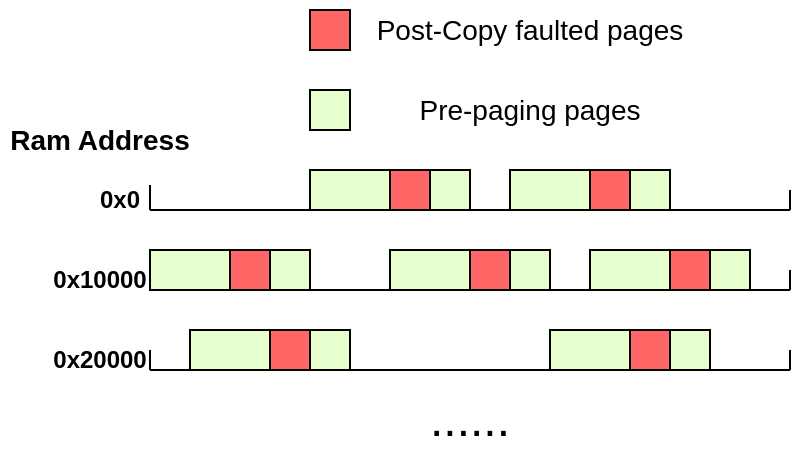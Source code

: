 <mxfile version="19.0.2" type="github">
  <diagram id="0CN0fd5b-UOvor85mZZn" name="Page-1">
    <mxGraphModel dx="1038" dy="579" grid="1" gridSize="10" guides="1" tooltips="1" connect="1" arrows="1" fold="1" page="1" pageScale="1" pageWidth="827" pageHeight="1169" math="0" shadow="0">
      <root>
        <mxCell id="0" />
        <mxCell id="1" parent="0" />
        <mxCell id="6UxJfRHdfDepHarjgbej-1" value="" style="endArrow=none;html=1;rounded=0;" edge="1" parent="1">
          <mxGeometry width="50" height="50" relative="1" as="geometry">
            <mxPoint x="240" y="120" as="sourcePoint" />
            <mxPoint x="560" y="120" as="targetPoint" />
          </mxGeometry>
        </mxCell>
        <mxCell id="6UxJfRHdfDepHarjgbej-2" value="" style="whiteSpace=wrap;html=1;aspect=fixed;fillColor=#FF6666;" vertex="1" parent="1">
          <mxGeometry x="360" y="100" width="20" height="20" as="geometry" />
        </mxCell>
        <mxCell id="6UxJfRHdfDepHarjgbej-3" value="" style="whiteSpace=wrap;html=1;aspect=fixed;fillColor=#FF6666;" vertex="1" parent="1">
          <mxGeometry x="460" y="100" width="20" height="20" as="geometry" />
        </mxCell>
        <mxCell id="6UxJfRHdfDepHarjgbej-4" value="" style="whiteSpace=wrap;html=1;aspect=fixed;fillColor=#FF6666;" vertex="1" parent="1">
          <mxGeometry x="280" y="140" width="20" height="20" as="geometry" />
        </mxCell>
        <mxCell id="6UxJfRHdfDepHarjgbej-5" value="" style="endArrow=none;html=1;rounded=0;" edge="1" parent="1">
          <mxGeometry width="50" height="50" relative="1" as="geometry">
            <mxPoint x="240" y="160" as="sourcePoint" />
            <mxPoint x="560" y="160" as="targetPoint" />
          </mxGeometry>
        </mxCell>
        <mxCell id="6UxJfRHdfDepHarjgbej-8" value="" style="whiteSpace=wrap;html=1;aspect=fixed;fillColor=#FF6666;" vertex="1" parent="1">
          <mxGeometry x="400" y="140" width="20" height="20" as="geometry" />
        </mxCell>
        <mxCell id="6UxJfRHdfDepHarjgbej-9" value="" style="whiteSpace=wrap;html=1;aspect=fixed;fillColor=#FF6666;" vertex="1" parent="1">
          <mxGeometry x="500" y="140" width="20" height="20" as="geometry" />
        </mxCell>
        <mxCell id="6UxJfRHdfDepHarjgbej-10" value="" style="endArrow=none;html=1;rounded=0;" edge="1" parent="1">
          <mxGeometry width="50" height="50" relative="1" as="geometry">
            <mxPoint x="240" y="200" as="sourcePoint" />
            <mxPoint x="560" y="200" as="targetPoint" />
          </mxGeometry>
        </mxCell>
        <mxCell id="6UxJfRHdfDepHarjgbej-11" value="" style="whiteSpace=wrap;html=1;aspect=fixed;fillColor=#FF6666;" vertex="1" parent="1">
          <mxGeometry x="300" y="180" width="20" height="20" as="geometry" />
        </mxCell>
        <mxCell id="6UxJfRHdfDepHarjgbej-13" value="" style="whiteSpace=wrap;html=1;aspect=fixed;fillColor=#FF6666;" vertex="1" parent="1">
          <mxGeometry x="480" y="180" width="20" height="20" as="geometry" />
        </mxCell>
        <mxCell id="6UxJfRHdfDepHarjgbej-14" value="&lt;b&gt;0x0&lt;/b&gt;" style="text;html=1;strokeColor=none;fillColor=none;align=center;verticalAlign=middle;whiteSpace=wrap;rounded=0;" vertex="1" parent="1">
          <mxGeometry x="210" y="100" width="30" height="30" as="geometry" />
        </mxCell>
        <mxCell id="6UxJfRHdfDepHarjgbej-15" value="&lt;b&gt;0x10000&lt;/b&gt;" style="text;html=1;strokeColor=none;fillColor=none;align=center;verticalAlign=middle;whiteSpace=wrap;rounded=0;" vertex="1" parent="1">
          <mxGeometry x="200" y="140" width="30" height="30" as="geometry" />
        </mxCell>
        <mxCell id="6UxJfRHdfDepHarjgbej-16" value="&lt;b&gt;0x20000&lt;/b&gt;" style="text;html=1;strokeColor=none;fillColor=none;align=center;verticalAlign=middle;whiteSpace=wrap;rounded=0;" vertex="1" parent="1">
          <mxGeometry x="200" y="180" width="30" height="30" as="geometry" />
        </mxCell>
        <mxCell id="6UxJfRHdfDepHarjgbej-17" value="" style="endArrow=none;html=1;rounded=0;" edge="1" parent="1">
          <mxGeometry width="50" height="50" relative="1" as="geometry">
            <mxPoint x="240" y="200" as="sourcePoint" />
            <mxPoint x="240" y="200" as="targetPoint" />
            <Array as="points">
              <mxPoint x="240" y="190" />
            </Array>
          </mxGeometry>
        </mxCell>
        <mxCell id="6UxJfRHdfDepHarjgbej-19" value="" style="endArrow=none;html=1;rounded=0;" edge="1" parent="1">
          <mxGeometry width="50" height="50" relative="1" as="geometry">
            <mxPoint x="560" y="200" as="sourcePoint" />
            <mxPoint x="560" y="190" as="targetPoint" />
          </mxGeometry>
        </mxCell>
        <mxCell id="6UxJfRHdfDepHarjgbej-20" value="" style="endArrow=none;html=1;rounded=0;" edge="1" parent="1">
          <mxGeometry width="50" height="50" relative="1" as="geometry">
            <mxPoint x="240" y="160" as="sourcePoint" />
            <mxPoint x="240" y="150" as="targetPoint" />
          </mxGeometry>
        </mxCell>
        <mxCell id="6UxJfRHdfDepHarjgbej-21" value="" style="endArrow=none;html=1;rounded=0;" edge="1" parent="1">
          <mxGeometry width="50" height="50" relative="1" as="geometry">
            <mxPoint x="560" y="160" as="sourcePoint" />
            <mxPoint x="560" y="150" as="targetPoint" />
          </mxGeometry>
        </mxCell>
        <mxCell id="6UxJfRHdfDepHarjgbej-22" value="&lt;font style=&quot;font-size: 14px;&quot;&gt;Post-Copy faulted pages&lt;/font&gt;" style="text;html=1;strokeColor=none;fillColor=none;align=center;verticalAlign=middle;whiteSpace=wrap;rounded=0;" vertex="1" parent="1">
          <mxGeometry x="350" y="15" width="160" height="30" as="geometry" />
        </mxCell>
        <mxCell id="6UxJfRHdfDepHarjgbej-23" value="" style="endArrow=none;html=1;rounded=0;entryX=1;entryY=0.25;entryDx=0;entryDy=0;" edge="1" parent="1" target="6UxJfRHdfDepHarjgbej-14">
          <mxGeometry width="50" height="50" relative="1" as="geometry">
            <mxPoint x="240" y="120" as="sourcePoint" />
            <mxPoint x="290" y="70" as="targetPoint" />
          </mxGeometry>
        </mxCell>
        <mxCell id="6UxJfRHdfDepHarjgbej-24" value="" style="endArrow=none;html=1;rounded=0;" edge="1" parent="1">
          <mxGeometry width="50" height="50" relative="1" as="geometry">
            <mxPoint x="560" y="120" as="sourcePoint" />
            <mxPoint x="560" y="110" as="targetPoint" />
          </mxGeometry>
        </mxCell>
        <mxCell id="6UxJfRHdfDepHarjgbej-25" value="" style="rounded=0;whiteSpace=wrap;html=1;fillColor=#E6FFCC;" vertex="1" parent="1">
          <mxGeometry x="320" y="100" width="40" height="20" as="geometry" />
        </mxCell>
        <mxCell id="6UxJfRHdfDepHarjgbej-26" value="" style="rounded=0;whiteSpace=wrap;html=1;fillColor=#E6FFCC;" vertex="1" parent="1">
          <mxGeometry x="420" y="100" width="40" height="20" as="geometry" />
        </mxCell>
        <mxCell id="6UxJfRHdfDepHarjgbej-27" value="" style="rounded=0;whiteSpace=wrap;html=1;fillColor=#E6FFCC;" vertex="1" parent="1">
          <mxGeometry x="240" y="140" width="40" height="20" as="geometry" />
        </mxCell>
        <mxCell id="6UxJfRHdfDepHarjgbej-28" value="" style="rounded=0;whiteSpace=wrap;html=1;fillColor=#E6FFCC;" vertex="1" parent="1">
          <mxGeometry x="360" y="140" width="40" height="20" as="geometry" />
        </mxCell>
        <mxCell id="6UxJfRHdfDepHarjgbej-29" value="" style="rounded=0;whiteSpace=wrap;html=1;fillColor=#E6FFCC;" vertex="1" parent="1">
          <mxGeometry x="460" y="140" width="40" height="20" as="geometry" />
        </mxCell>
        <mxCell id="6UxJfRHdfDepHarjgbej-30" value="" style="rounded=0;whiteSpace=wrap;html=1;fillColor=#E6FFCC;" vertex="1" parent="1">
          <mxGeometry x="260" y="180" width="40" height="20" as="geometry" />
        </mxCell>
        <mxCell id="6UxJfRHdfDepHarjgbej-31" value="" style="rounded=0;whiteSpace=wrap;html=1;fillColor=#E6FFCC;" vertex="1" parent="1">
          <mxGeometry x="440" y="180" width="40" height="20" as="geometry" />
        </mxCell>
        <mxCell id="6UxJfRHdfDepHarjgbej-32" value="" style="rounded=0;whiteSpace=wrap;html=1;fillColor=#E6FFCC;" vertex="1" parent="1">
          <mxGeometry x="380" y="100" width="20" height="20" as="geometry" />
        </mxCell>
        <mxCell id="6UxJfRHdfDepHarjgbej-33" value="" style="rounded=0;whiteSpace=wrap;html=1;fillColor=#E6FFCC;" vertex="1" parent="1">
          <mxGeometry x="480" y="100" width="20" height="20" as="geometry" />
        </mxCell>
        <mxCell id="6UxJfRHdfDepHarjgbej-34" value="" style="rounded=0;whiteSpace=wrap;html=1;fillColor=#E6FFCC;" vertex="1" parent="1">
          <mxGeometry x="300" y="140" width="20" height="20" as="geometry" />
        </mxCell>
        <mxCell id="6UxJfRHdfDepHarjgbej-35" value="" style="rounded=0;whiteSpace=wrap;html=1;fillColor=#E6FFCC;" vertex="1" parent="1">
          <mxGeometry x="420" y="140" width="20" height="20" as="geometry" />
        </mxCell>
        <mxCell id="6UxJfRHdfDepHarjgbej-36" value="" style="rounded=0;whiteSpace=wrap;html=1;fillColor=#E6FFCC;" vertex="1" parent="1">
          <mxGeometry x="520" y="140" width="20" height="20" as="geometry" />
        </mxCell>
        <mxCell id="6UxJfRHdfDepHarjgbej-37" value="" style="rounded=0;whiteSpace=wrap;html=1;fillColor=#E6FFCC;" vertex="1" parent="1">
          <mxGeometry x="320" y="180" width="20" height="20" as="geometry" />
        </mxCell>
        <mxCell id="6UxJfRHdfDepHarjgbej-38" value="" style="rounded=0;whiteSpace=wrap;html=1;fillColor=#E6FFCC;" vertex="1" parent="1">
          <mxGeometry x="500" y="180" width="20" height="20" as="geometry" />
        </mxCell>
        <mxCell id="6UxJfRHdfDepHarjgbej-39" value="" style="rounded=0;whiteSpace=wrap;html=1;fillColor=#FF6666;" vertex="1" parent="1">
          <mxGeometry x="320" y="20" width="20" height="20" as="geometry" />
        </mxCell>
        <mxCell id="6UxJfRHdfDepHarjgbej-40" value="" style="rounded=0;whiteSpace=wrap;html=1;fillColor=#E6FFCC;" vertex="1" parent="1">
          <mxGeometry x="320" y="60" width="20" height="20" as="geometry" />
        </mxCell>
        <mxCell id="6UxJfRHdfDepHarjgbej-41" value="&lt;font style=&quot;font-size: 14px;&quot;&gt;Pre-paging pages&lt;/font&gt;" style="text;html=1;strokeColor=none;fillColor=none;align=center;verticalAlign=middle;whiteSpace=wrap;rounded=0;" vertex="1" parent="1">
          <mxGeometry x="350" y="55" width="160" height="30" as="geometry" />
        </mxCell>
        <mxCell id="6UxJfRHdfDepHarjgbej-42" value="&lt;b&gt;Ram Address&lt;/b&gt;" style="text;html=1;strokeColor=none;fillColor=none;align=center;verticalAlign=middle;whiteSpace=wrap;rounded=0;fontSize=14;" vertex="1" parent="1">
          <mxGeometry x="165" y="70" width="100" height="30" as="geometry" />
        </mxCell>
        <mxCell id="6UxJfRHdfDepHarjgbej-43" value="&lt;font style=&quot;font-size: 24px;&quot;&gt;......&lt;/font&gt;" style="text;html=1;strokeColor=none;fillColor=none;align=center;verticalAlign=middle;whiteSpace=wrap;rounded=0;fontSize=14;" vertex="1" parent="1">
          <mxGeometry x="370" y="210" width="60" height="30" as="geometry" />
        </mxCell>
      </root>
    </mxGraphModel>
  </diagram>
</mxfile>

